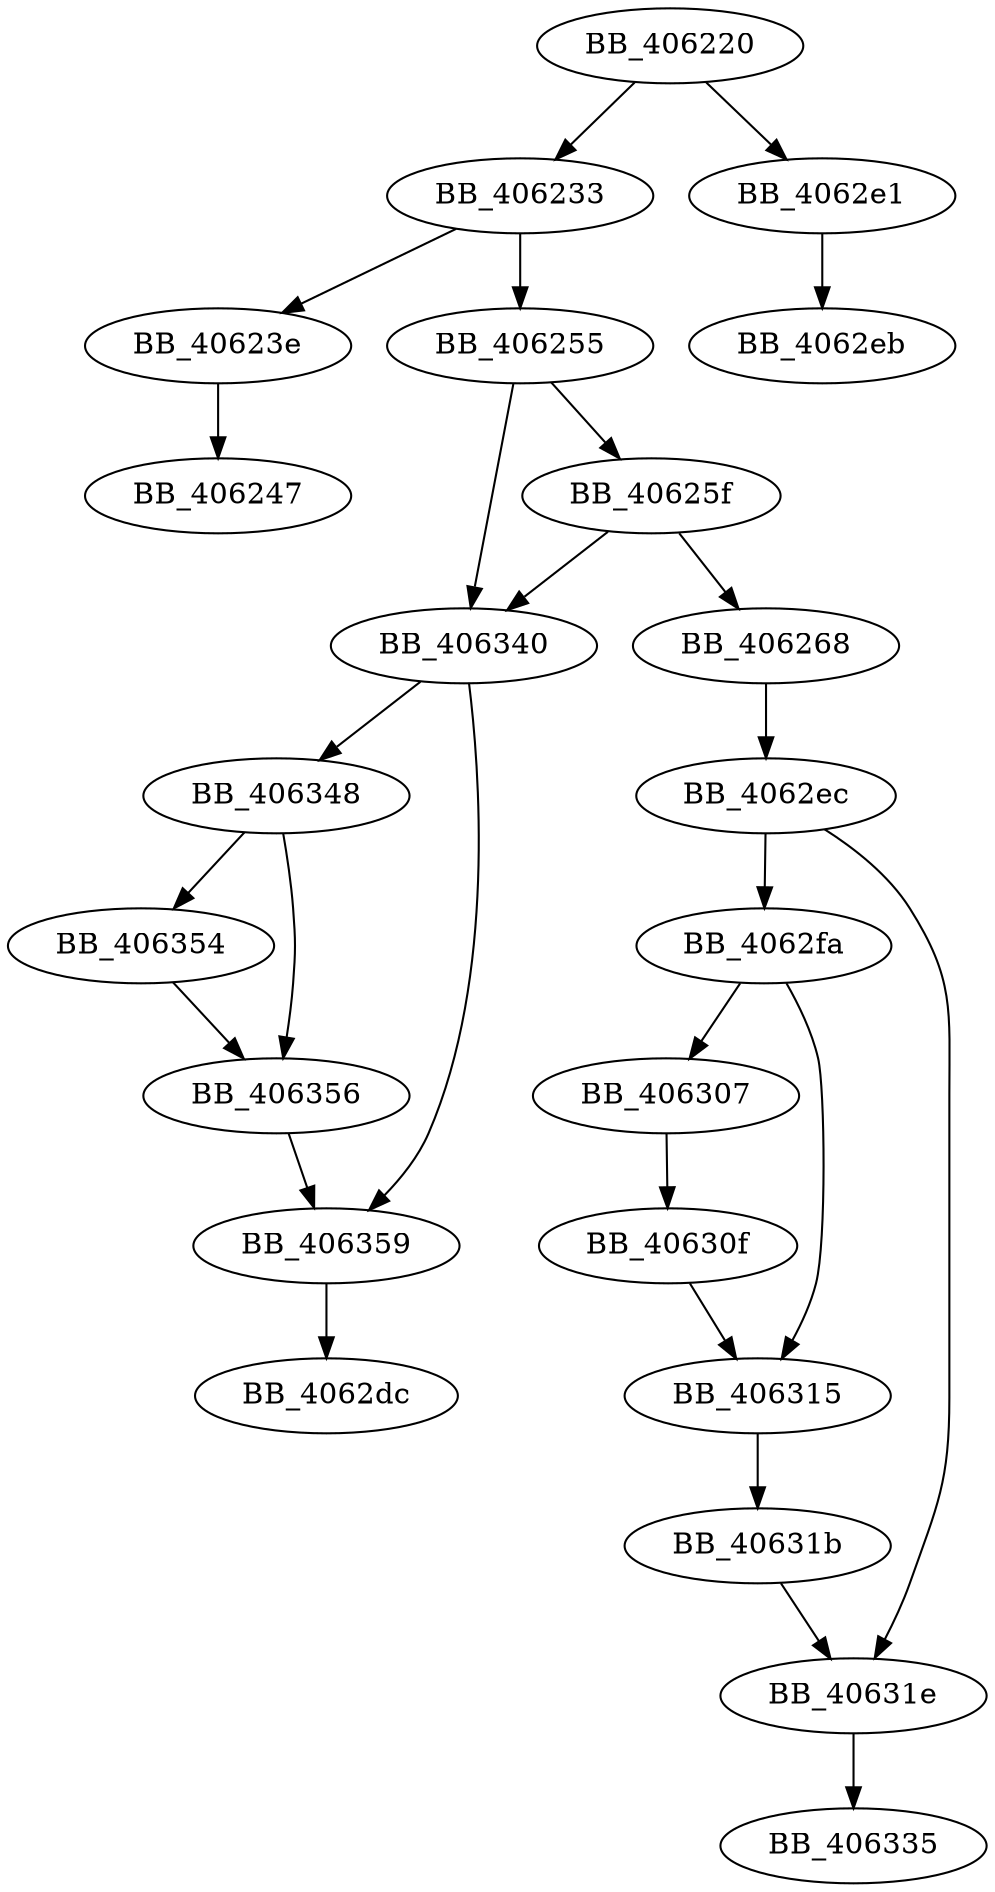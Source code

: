 DiGraph sub_406220{
BB_406220->BB_406233
BB_406220->BB_4062e1
BB_406233->BB_40623e
BB_406233->BB_406255
BB_40623e->BB_406247
BB_406255->BB_40625f
BB_406255->BB_406340
BB_40625f->BB_406268
BB_40625f->BB_406340
BB_406268->BB_4062ec
BB_4062e1->BB_4062eb
BB_4062ec->BB_4062fa
BB_4062ec->BB_40631e
BB_4062fa->BB_406307
BB_4062fa->BB_406315
BB_406307->BB_40630f
BB_40630f->BB_406315
BB_406315->BB_40631b
BB_40631b->BB_40631e
BB_40631e->BB_406335
BB_406340->BB_406348
BB_406340->BB_406359
BB_406348->BB_406354
BB_406348->BB_406356
BB_406354->BB_406356
BB_406356->BB_406359
BB_406359->BB_4062dc
}
